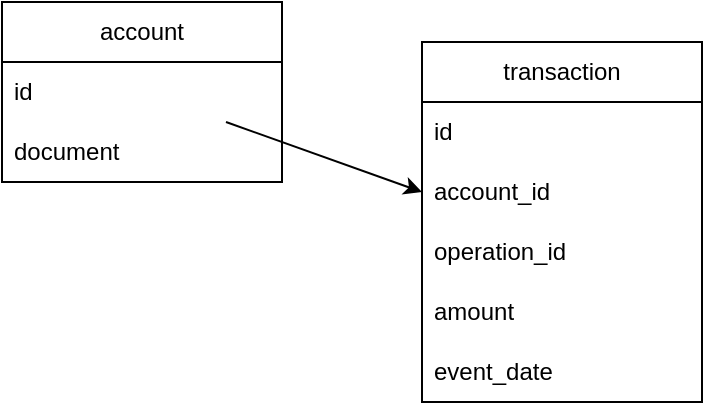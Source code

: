 <mxfile>
    <diagram id="C5RBs43oDa-KdzZeNtuy" name="Page-1">
        <mxGraphModel dx="459" dy="682" grid="1" gridSize="10" guides="1" tooltips="1" connect="1" arrows="1" fold="1" page="1" pageScale="1" pageWidth="827" pageHeight="1169" math="0" shadow="0">
            <root>
                <mxCell id="WIyWlLk6GJQsqaUBKTNV-0"/>
                <mxCell id="WIyWlLk6GJQsqaUBKTNV-1" parent="WIyWlLk6GJQsqaUBKTNV-0"/>
                <mxCell id="XJ2JZ7UjrpZ5dgq6wF4X-0" value="account" style="swimlane;fontStyle=0;childLayout=stackLayout;horizontal=1;startSize=30;horizontalStack=0;resizeParent=1;resizeParentMax=0;resizeLast=0;collapsible=1;marginBottom=0;whiteSpace=wrap;html=1;" parent="WIyWlLk6GJQsqaUBKTNV-1" vertex="1">
                    <mxGeometry x="160" y="200" width="140" height="90" as="geometry"/>
                </mxCell>
                <mxCell id="XJ2JZ7UjrpZ5dgq6wF4X-1" value="id" style="text;strokeColor=none;fillColor=none;align=left;verticalAlign=middle;spacingLeft=4;spacingRight=4;overflow=hidden;points=[[0,0.5],[1,0.5]];portConstraint=eastwest;rotatable=0;whiteSpace=wrap;html=1;" parent="XJ2JZ7UjrpZ5dgq6wF4X-0" vertex="1">
                    <mxGeometry y="30" width="140" height="30" as="geometry"/>
                </mxCell>
                <mxCell id="XJ2JZ7UjrpZ5dgq6wF4X-2" value="document" style="text;strokeColor=none;fillColor=none;align=left;verticalAlign=middle;spacingLeft=4;spacingRight=4;overflow=hidden;points=[[0,0.5],[1,0.5]];portConstraint=eastwest;rotatable=0;whiteSpace=wrap;html=1;" parent="XJ2JZ7UjrpZ5dgq6wF4X-0" vertex="1">
                    <mxGeometry y="60" width="140" height="30" as="geometry"/>
                </mxCell>
                <mxCell id="XJ2JZ7UjrpZ5dgq6wF4X-9" value="transaction" style="swimlane;fontStyle=0;childLayout=stackLayout;horizontal=1;startSize=30;horizontalStack=0;resizeParent=1;resizeParentMax=0;resizeLast=0;collapsible=1;marginBottom=0;whiteSpace=wrap;html=1;" parent="WIyWlLk6GJQsqaUBKTNV-1" vertex="1">
                    <mxGeometry x="370" y="220" width="140" height="180" as="geometry"/>
                </mxCell>
                <mxCell id="XJ2JZ7UjrpZ5dgq6wF4X-10" value="id" style="text;strokeColor=none;fillColor=none;align=left;verticalAlign=middle;spacingLeft=4;spacingRight=4;overflow=hidden;points=[[0,0.5],[1,0.5]];portConstraint=eastwest;rotatable=0;whiteSpace=wrap;html=1;" parent="XJ2JZ7UjrpZ5dgq6wF4X-9" vertex="1">
                    <mxGeometry y="30" width="140" height="30" as="geometry"/>
                </mxCell>
                <mxCell id="XJ2JZ7UjrpZ5dgq6wF4X-11" value="account_id" style="text;strokeColor=none;fillColor=none;align=left;verticalAlign=middle;spacingLeft=4;spacingRight=4;overflow=hidden;points=[[0,0.5],[1,0.5]];portConstraint=eastwest;rotatable=0;whiteSpace=wrap;html=1;" parent="XJ2JZ7UjrpZ5dgq6wF4X-9" vertex="1">
                    <mxGeometry y="60" width="140" height="30" as="geometry"/>
                </mxCell>
                <mxCell id="XJ2JZ7UjrpZ5dgq6wF4X-12" value="operation_id" style="text;strokeColor=none;fillColor=none;align=left;verticalAlign=middle;spacingLeft=4;spacingRight=4;overflow=hidden;points=[[0,0.5],[1,0.5]];portConstraint=eastwest;rotatable=0;whiteSpace=wrap;html=1;" parent="XJ2JZ7UjrpZ5dgq6wF4X-9" vertex="1">
                    <mxGeometry y="90" width="140" height="30" as="geometry"/>
                </mxCell>
                <mxCell id="XJ2JZ7UjrpZ5dgq6wF4X-14" value="amount" style="text;strokeColor=none;fillColor=none;align=left;verticalAlign=middle;spacingLeft=4;spacingRight=4;overflow=hidden;points=[[0,0.5],[1,0.5]];portConstraint=eastwest;rotatable=0;whiteSpace=wrap;html=1;" parent="XJ2JZ7UjrpZ5dgq6wF4X-9" vertex="1">
                    <mxGeometry y="120" width="140" height="30" as="geometry"/>
                </mxCell>
                <mxCell id="XJ2JZ7UjrpZ5dgq6wF4X-15" value="event_date" style="text;strokeColor=none;fillColor=none;align=left;verticalAlign=middle;spacingLeft=4;spacingRight=4;overflow=hidden;points=[[0,0.5],[1,0.5]];portConstraint=eastwest;rotatable=0;whiteSpace=wrap;html=1;" parent="XJ2JZ7UjrpZ5dgq6wF4X-9" vertex="1">
                    <mxGeometry y="150" width="140" height="30" as="geometry"/>
                </mxCell>
                <mxCell id="2" style="edgeStyle=none;html=1;entryX=0;entryY=0.5;entryDx=0;entryDy=0;" edge="1" parent="WIyWlLk6GJQsqaUBKTNV-1" source="XJ2JZ7UjrpZ5dgq6wF4X-1" target="XJ2JZ7UjrpZ5dgq6wF4X-11">
                    <mxGeometry relative="1" as="geometry"/>
                </mxCell>
            </root>
        </mxGraphModel>
    </diagram>
</mxfile>